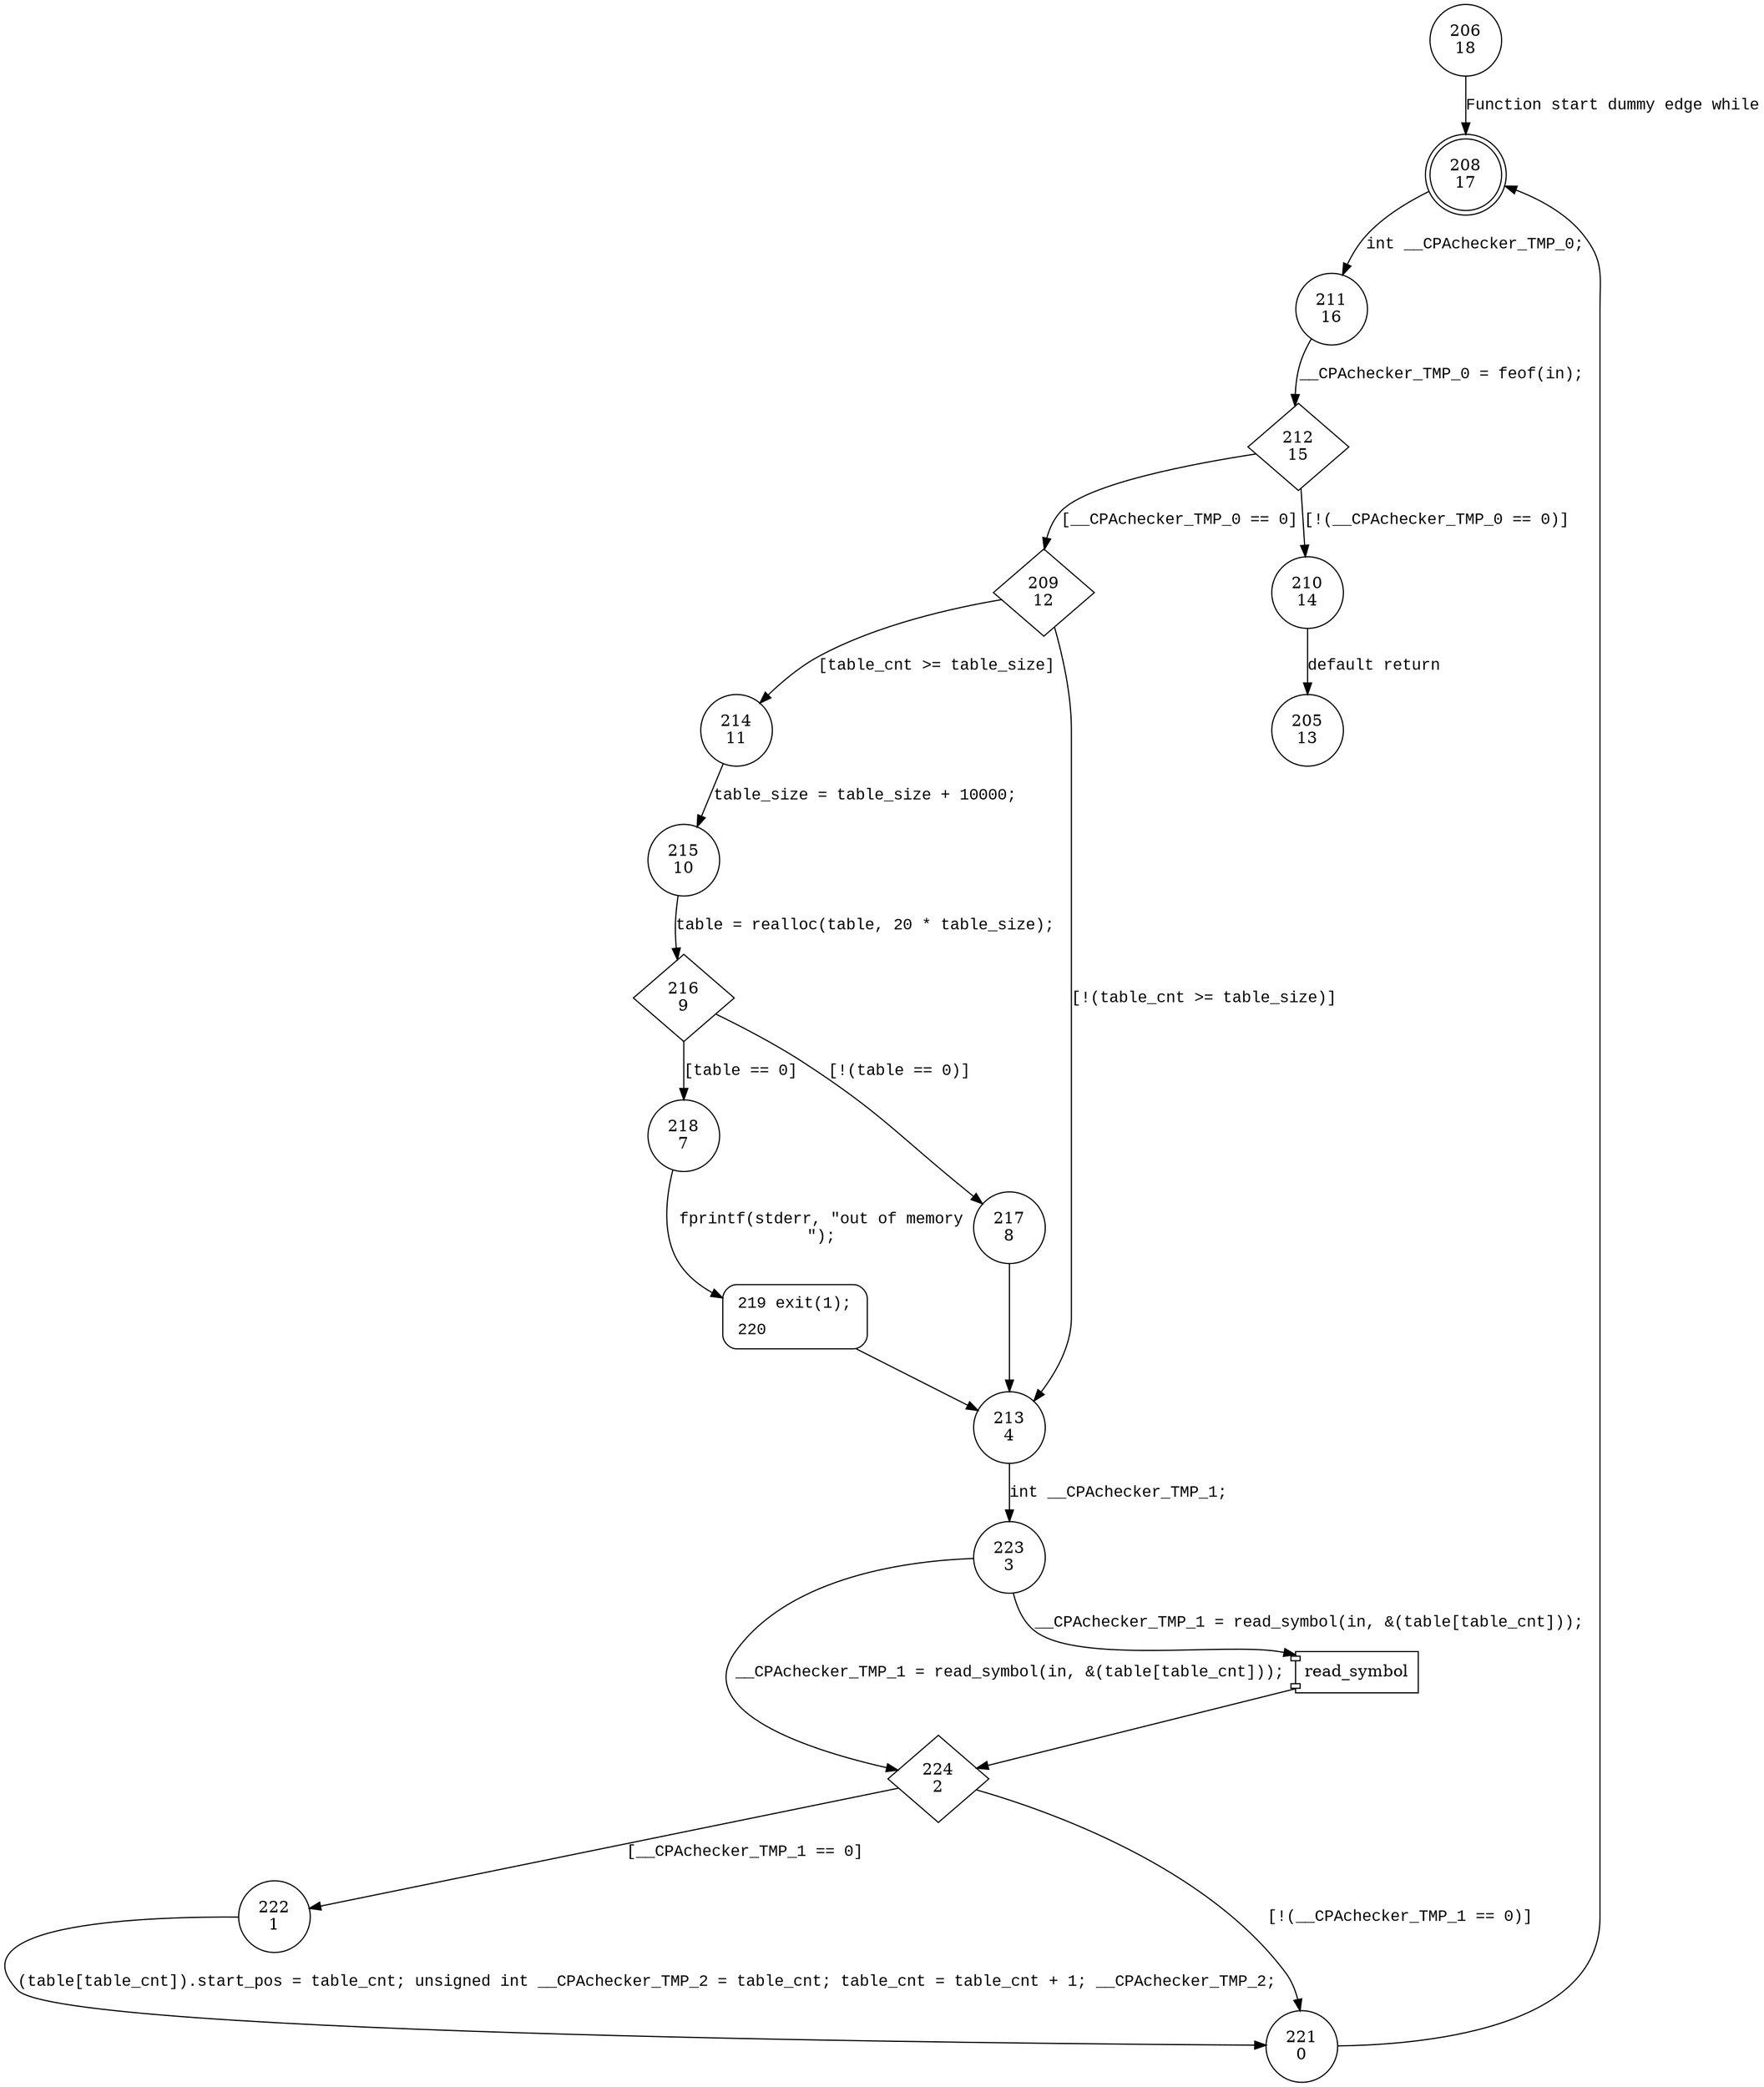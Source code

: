 digraph read_map {
208 [shape="doublecircle" label="208\n17"]
211 [shape="circle" label="211\n16"]
212 [shape="diamond" label="212\n15"]
209 [shape="diamond" label="209\n12"]
210 [shape="circle" label="210\n14"]
214 [shape="circle" label="214\n11"]
213 [shape="circle" label="213\n4"]
223 [shape="circle" label="223\n3"]
224 [shape="diamond" label="224\n2"]
222 [shape="circle" label="222\n1"]
221 [shape="circle" label="221\n0"]
215 [shape="circle" label="215\n10"]
216 [shape="diamond" label="216\n9"]
218 [shape="circle" label="218\n7"]
217 [shape="circle" label="217\n8"]
219 [shape="circle" label="219\n6"]
206 [shape="circle" label="206\n18"]
205 [shape="circle" label="205\n13"]
219 [style="filled,bold" penwidth="1" fillcolor="white" fontname="Courier New" shape="Mrecord" label=<<table border="0" cellborder="0" cellpadding="3" bgcolor="white"><tr><td align="right">219</td><td align="left">exit(1);</td></tr><tr><td align="right">220</td><td align="left"></td></tr></table>>]
219 -> 213[label=""]
208 -> 211 [label="int __CPAchecker_TMP_0;" fontname="Courier New"]
212 -> 209 [label="[__CPAchecker_TMP_0 == 0]" fontname="Courier New"]
212 -> 210 [label="[!(__CPAchecker_TMP_0 == 0)]" fontname="Courier New"]
209 -> 214 [label="[table_cnt >= table_size]" fontname="Courier New"]
209 -> 213 [label="[!(table_cnt >= table_size)]" fontname="Courier New"]
213 -> 223 [label="int __CPAchecker_TMP_1;" fontname="Courier New"]
100025 [shape="component" label="read_symbol"]
223 -> 100025 [label="__CPAchecker_TMP_1 = read_symbol(in, &(table[table_cnt]));" fontname="Courier New"]
100025 -> 224 [label="" fontname="Courier New"]
223 -> 224 [label="__CPAchecker_TMP_1 = read_symbol(in, &(table[table_cnt]));" fontname="Courier New"]
224 -> 222 [label="[__CPAchecker_TMP_1 == 0]" fontname="Courier New"]
224 -> 221 [label="[!(__CPAchecker_TMP_1 == 0)]" fontname="Courier New"]
221 -> 208 [label="" fontname="Courier New"]
214 -> 215 [label="table_size = table_size + 10000;" fontname="Courier New"]
216 -> 218 [label="[table == 0]" fontname="Courier New"]
216 -> 217 [label="[!(table == 0)]" fontname="Courier New"]
218 -> 219 [label="fprintf(stderr, \"out of memory\n\");" fontname="Courier New"]
206 -> 208 [label="Function start dummy edge while" fontname="Courier New"]
211 -> 212 [label="__CPAchecker_TMP_0 = feof(in);" fontname="Courier New"]
210 -> 205 [label="default return" fontname="Courier New"]
222 -> 221 [label="(table[table_cnt]).start_pos = table_cnt; unsigned int __CPAchecker_TMP_2 = table_cnt; table_cnt = table_cnt + 1; __CPAchecker_TMP_2; " fontname="Courier New"]
215 -> 216 [label="table = realloc(table, 20 * table_size);" fontname="Courier New"]
217 -> 213 [label="" fontname="Courier New"]
}